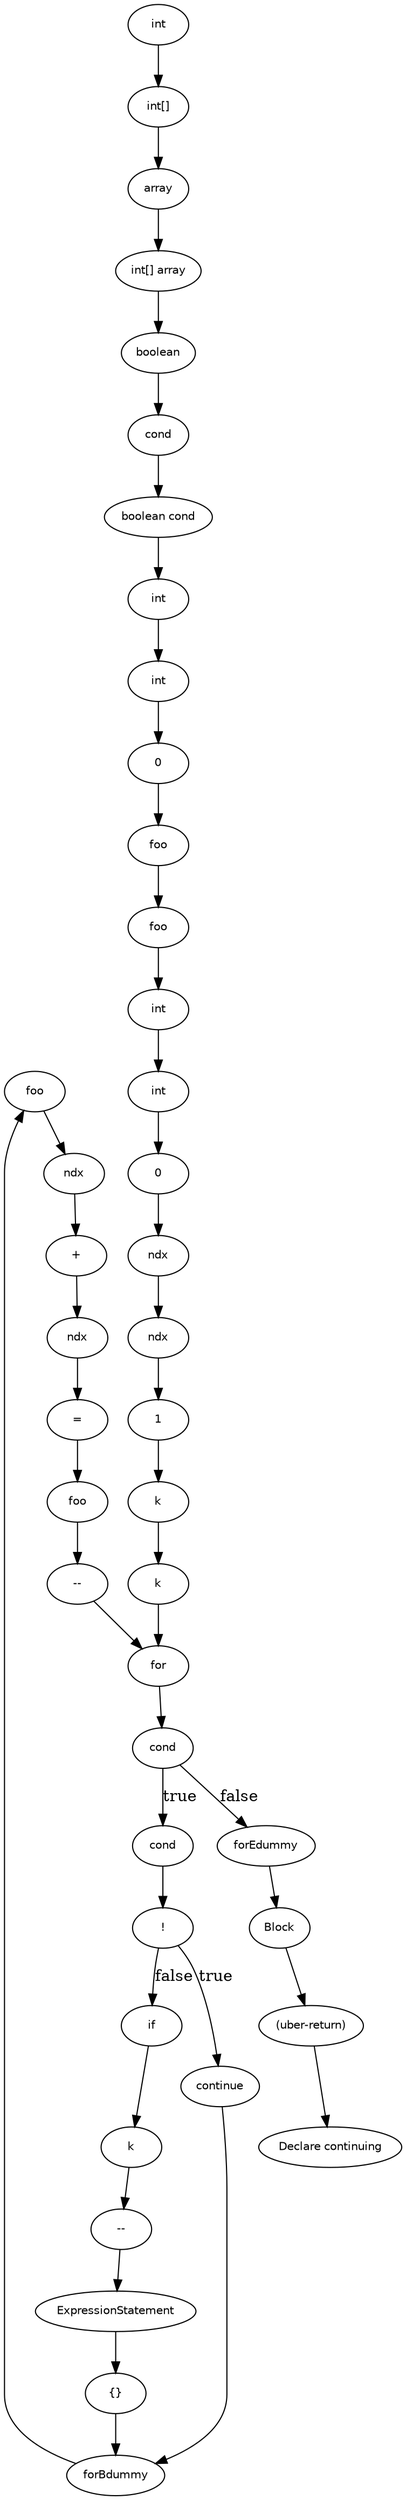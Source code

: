 digraph continuing {
  29 [
    label = foo,
    fontname = Helvetica,
    fontsize = 10
  ];
  28 [
    label = "+",
    fontname = Helvetica,
    fontsize = 10
  ];
  27 [
    label = ndx,
    fontname = Helvetica,
    fontsize = 10
  ];
  26 [
    label = "=",
    fontname = Helvetica,
    fontsize = 10
  ];
  25 [
    label = cond,
    fontname = Helvetica,
    fontsize = 10
  ];
  24 [
    label = 1,
    fontname = Helvetica,
    fontsize = 10
  ];
  23 [
    label = k,
    fontname = Helvetica,
    fontsize = 10
  ];
  22 [
    label = k,
    fontname = Helvetica,
    fontsize = 10
  ];
  21 [
    label = 0,
    fontname = Helvetica,
    fontsize = 10
  ];
  20 [
    label = ndx,
    fontname = Helvetica,
    fontsize = 10
  ];
  9 [
    label = cond,
    fontname = Helvetica,
    fontsize = 10
  ];
  8 [
    label = boolean,
    fontname = Helvetica,
    fontsize = 10
  ];
  19 [
    label = ndx,
    fontname = Helvetica,
    fontsize = 10
  ];
  7 [
    label = "boolean cond",
    fontname = Helvetica,
    fontsize = 10
  ];
  18 [
    label = int,
    fontname = Helvetica,
    fontsize = 10
  ];
  6 [
    label = array,
    fontname = Helvetica,
    fontsize = 10
  ];
  17 [
    label = int,
    fontname = Helvetica,
    fontsize = 10
  ];
  5 [
    label = int,
    fontname = Helvetica,
    fontsize = 10
  ];
  16 [
    label = forEdummy,
    fontname = Helvetica,
    fontsize = 10
  ];
  4 [
    label = "int[]",
    fontname = Helvetica,
    fontsize = 10
  ];
  15 [
    label = forBdummy,
    fontname = Helvetica,
    fontsize = 10
  ];
  3 [
    label = "int[] array",
    fontname = Helvetica,
    fontsize = 10
  ];
  14 [
    label = 0,
    fontname = Helvetica,
    fontsize = 10
  ];
  2 [
    label = "(uber-return)",
    fontname = Helvetica,
    fontsize = 10
  ];
  13 [
    label = foo,
    fontname = Helvetica,
    fontsize = 10
  ];
  12 [
    label = foo,
    fontname = Helvetica,
    fontsize = 10
  ];
  0 [
    label = "Declare continuing",
    fontname = Helvetica,
    fontsize = 10
  ];
  11 [
    label = int,
    fontname = Helvetica,
    fontsize = 10
  ];
  10 [
    label = int,
    fontname = Helvetica,
    fontsize = 10
  ];
  42 [
    label = Block,
    fontname = Helvetica,
    fontsize = 10
  ];
  41 [
    label = for,
    fontname = Helvetica,
    fontsize = 10
  ];
  40 [
    label = k,
    fontname = Helvetica,
    fontsize = 10
  ];
  39 [
    label = "--",
    fontname = Helvetica,
    fontsize = 10
  ];
  38 [
    label = ExpressionStatement,
    fontname = Helvetica,
    fontsize = 10
  ];
  37 [
    label = continue,
    fontname = Helvetica,
    fontsize = 10
  ];
  36 [
    label = cond,
    fontname = Helvetica,
    fontsize = 10
  ];
  35 [
    label = "!",
    fontname = Helvetica,
    fontsize = 10
  ];
  34 [
    label = if,
    fontname = Helvetica,
    fontsize = 10
  ];
  33 [
    label = "{}",
    fontname = Helvetica,
    fontsize = 10
  ];
  32 [
    label = foo,
    fontname = Helvetica,
    fontsize = 10
  ];
  31 [
    label = "--",
    fontname = Helvetica,
    fontsize = 10
  ];
  30 [
    label = ndx,
    fontname = Helvetica,
    fontsize = 10
  ];
  8 -> 9 [
    label = ""
  ];
  22 -> 41 [
    label = ""
  ];
  2 -> 0 [
    label = ""
  ];
  35 -> 37 [
    label = true
  ];
  21 -> 20 [
    label = ""
  ];
  6 -> 3 [
    label = ""
  ];
  34 -> 40 [
    label = ""
  ];
  32 -> 31 [
    label = ""
  ];
  17 -> 18 [
    label = ""
  ];
  36 -> 35 [
    label = ""
  ];
  10 -> 11 [
    label = ""
  ];
  29 -> 30 [
    label = ""
  ];
  24 -> 23 [
    label = ""
  ];
  16 -> 42 [
    label = ""
  ];
  38 -> 33 [
    label = ""
  ];
  5 -> 4 [
    label = ""
  ];
  27 -> 26 [
    label = ""
  ];
  13 -> 12 [
    label = ""
  ];
  9 -> 7 [
    label = ""
  ];
  41 -> 25 [
    label = ""
  ];
  20 -> 19 [
    label = ""
  ];
  37 -> 15 [
    label = ""
  ];
  31 -> 41 [
    label = ""
  ];
  40 -> 39 [
    label = ""
  ];
  30 -> 28 [
    label = ""
  ];
  11 -> 14 [
    label = ""
  ];
  23 -> 22 [
    label = ""
  ];
  3 -> 8 [
    label = ""
  ];
  42 -> 2 [
    label = ""
  ];
  33 -> 15 [
    label = ""
  ];
  18 -> 21 [
    label = ""
  ];
  4 -> 6 [
    label = ""
  ];
  35 -> 34 [
    label = false
  ];
  26 -> 32 [
    label = ""
  ];
  12 -> 17 [
    label = ""
  ];
  7 -> 10 [
    label = ""
  ];
  25 -> 36 [
    label = true
  ];
  15 -> 29 [
    label = ""
  ];
  19 -> 24 [
    label = ""
  ];
  25 -> 16 [
    label = false
  ];
  39 -> 38 [
    label = ""
  ];
  28 -> 27 [
    label = ""
  ];
  14 -> 13 [
    label = ""
  ];
}
